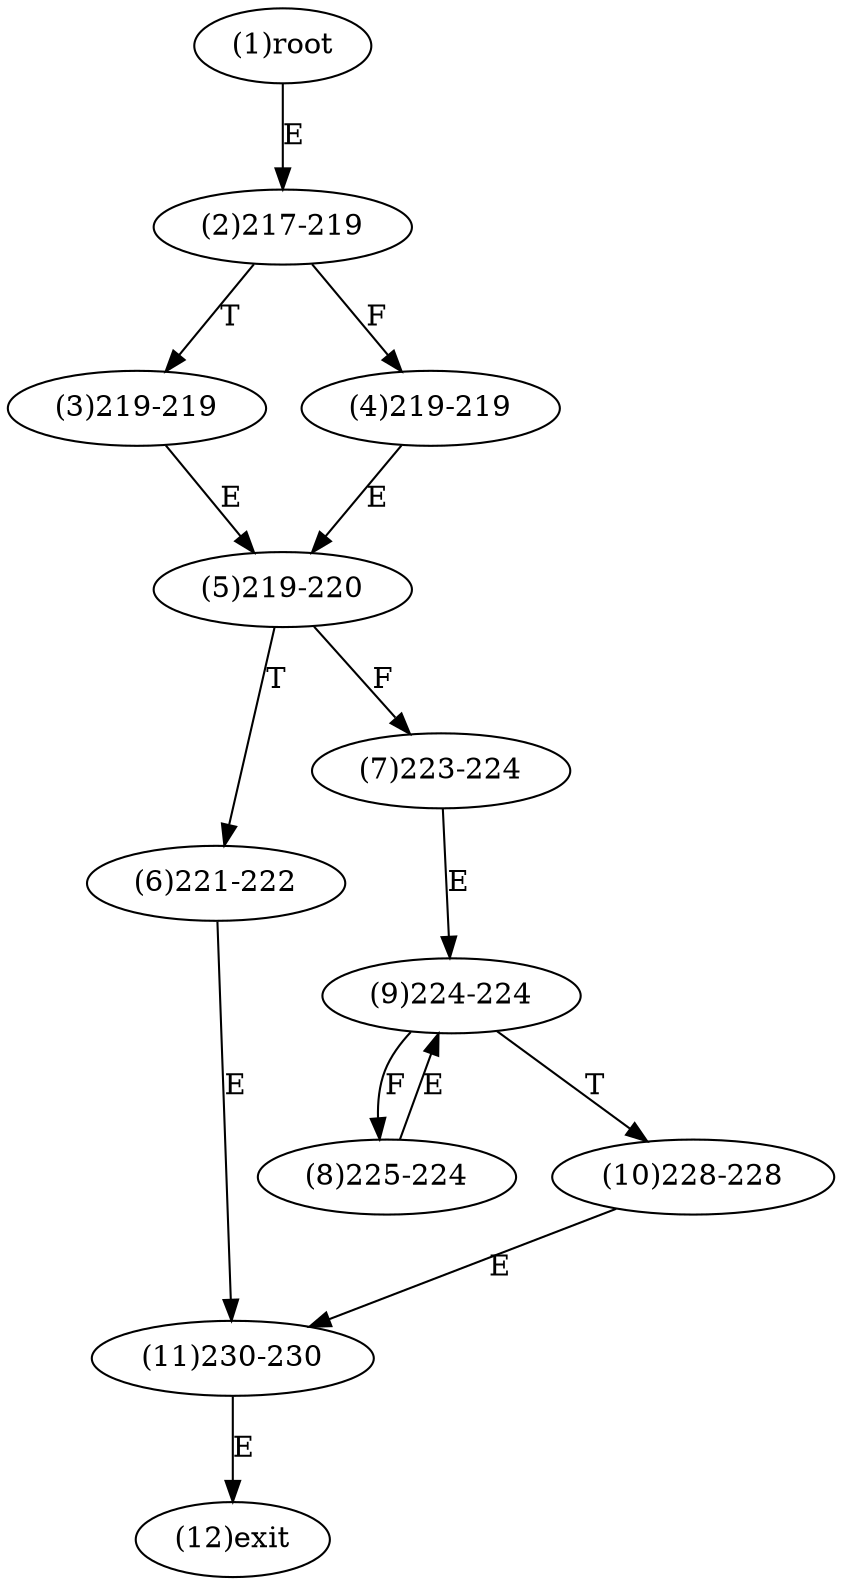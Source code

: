 digraph "" { 
1[ label="(1)root"];
2[ label="(2)217-219"];
3[ label="(3)219-219"];
4[ label="(4)219-219"];
5[ label="(5)219-220"];
6[ label="(6)221-222"];
7[ label="(7)223-224"];
8[ label="(8)225-224"];
9[ label="(9)224-224"];
10[ label="(10)228-228"];
11[ label="(11)230-230"];
12[ label="(12)exit"];
1->2[ label="E"];
2->4[ label="F"];
2->3[ label="T"];
3->5[ label="E"];
4->5[ label="E"];
5->7[ label="F"];
5->6[ label="T"];
6->11[ label="E"];
7->9[ label="E"];
8->9[ label="E"];
9->8[ label="F"];
9->10[ label="T"];
10->11[ label="E"];
11->12[ label="E"];
}